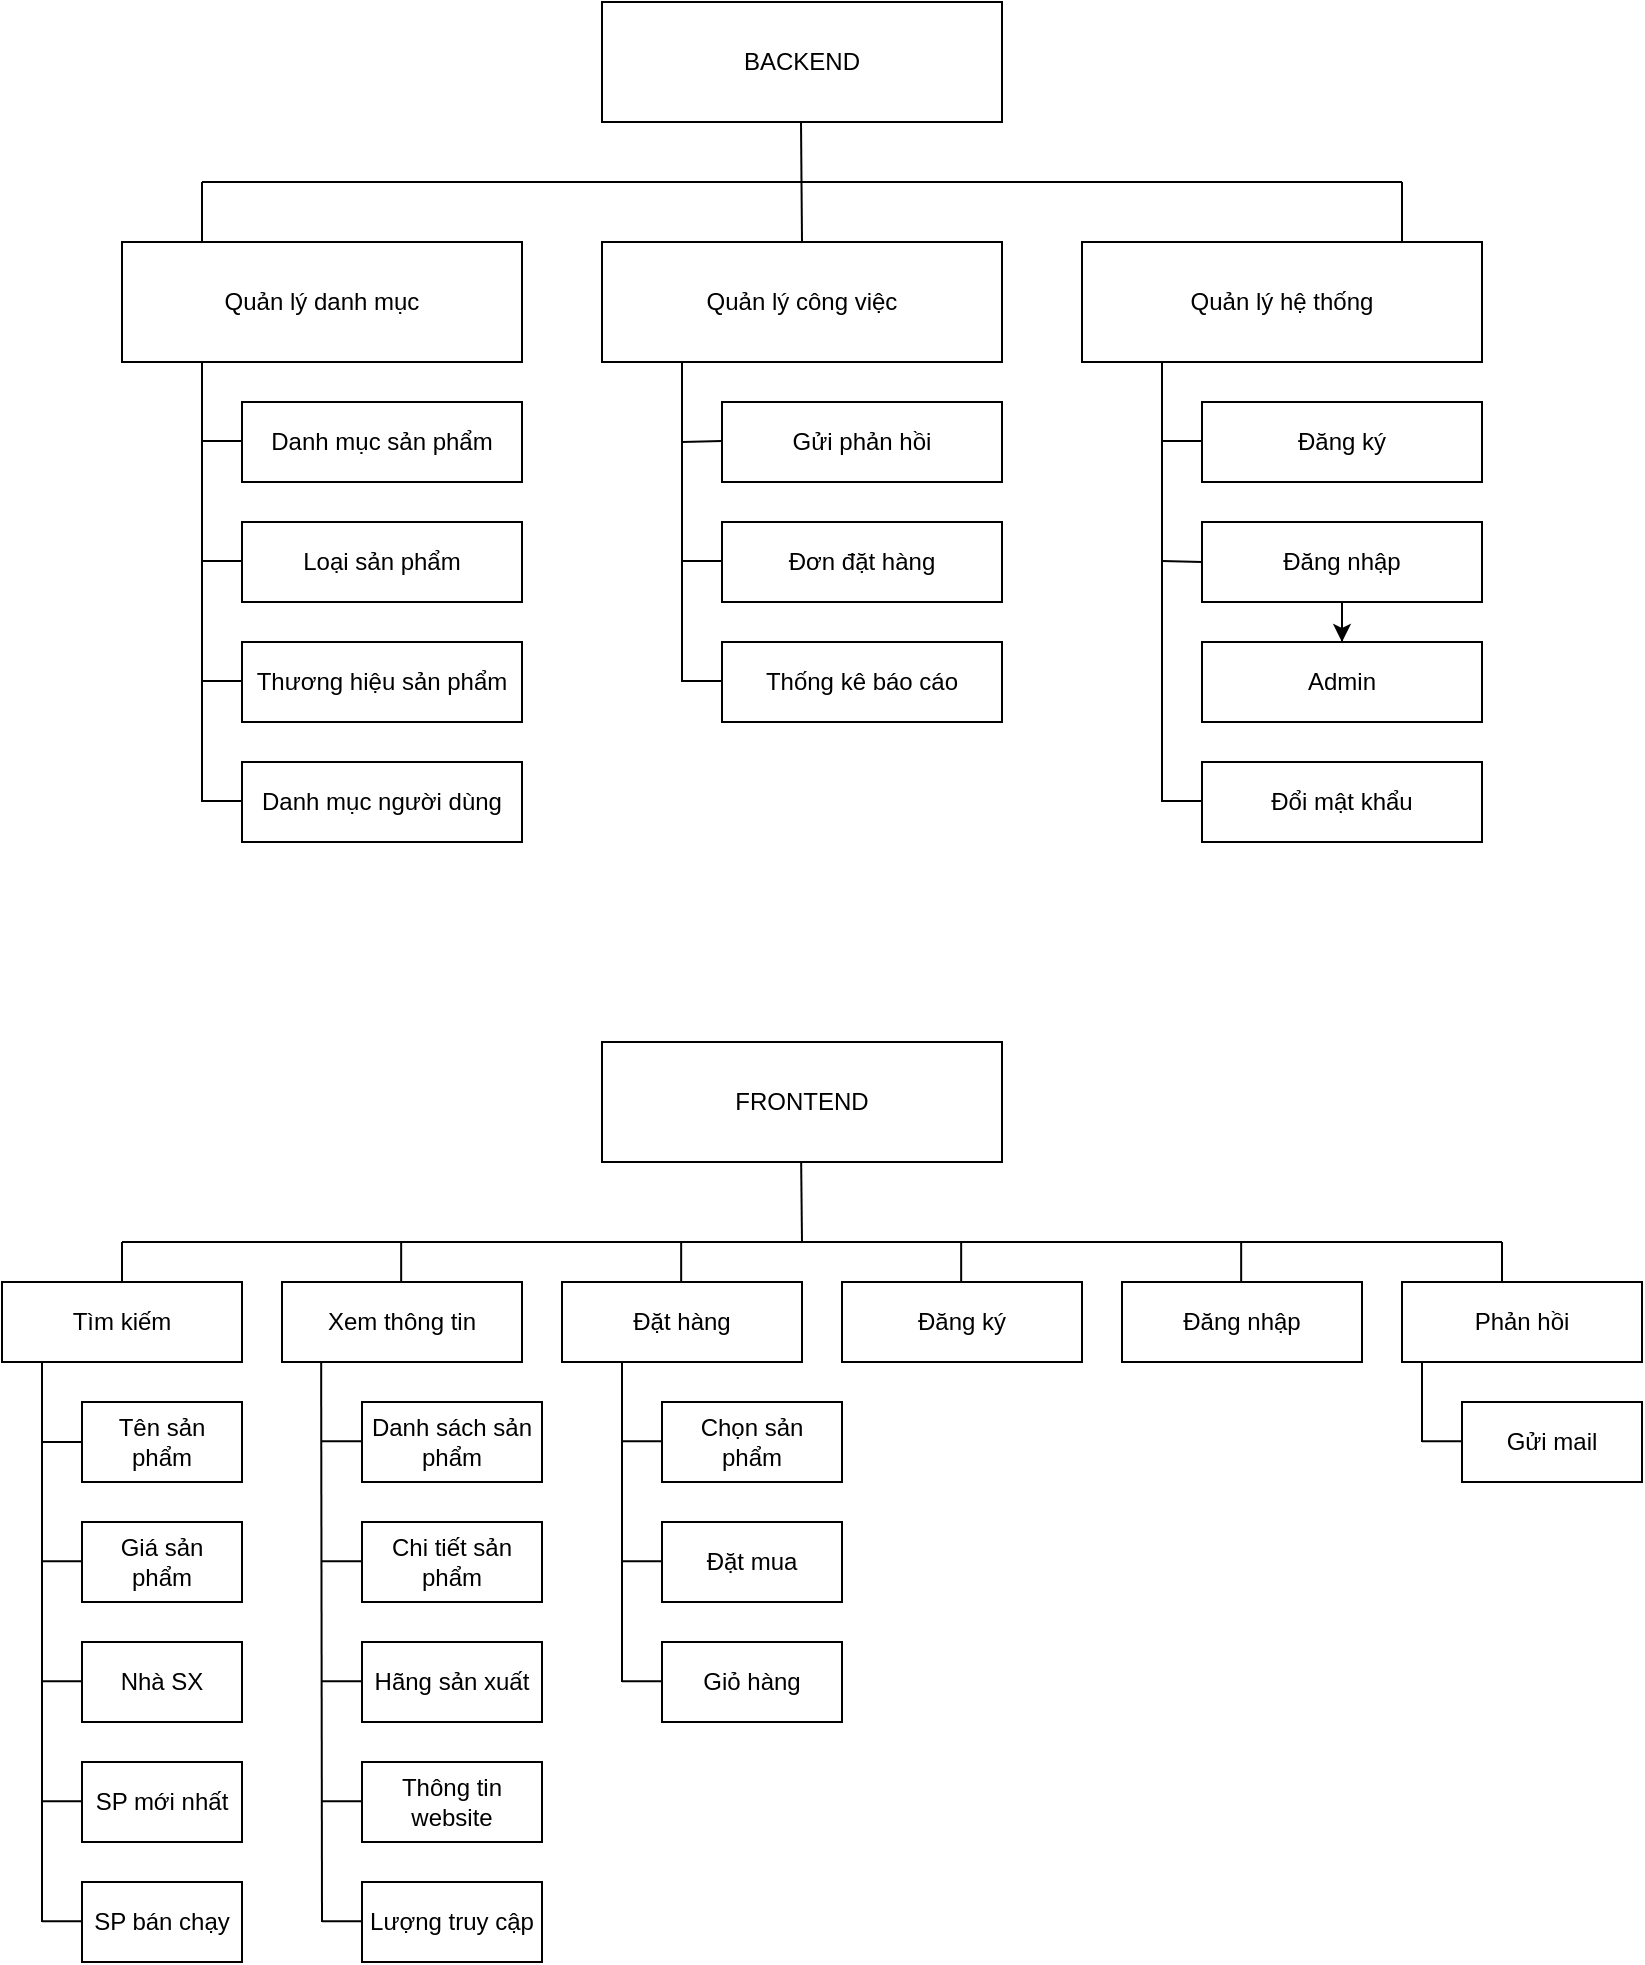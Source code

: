 <mxfile version="14.8.1" type="google"><diagram id="1bvJHTxyW4D6q6LEOgRT" name="Page-1"><mxGraphModel dx="852" dy="390" grid="1" gridSize="10" guides="1" tooltips="1" connect="1" arrows="1" fold="1" page="1" pageScale="1" pageWidth="827" pageHeight="1169" math="0" shadow="0"><root><mxCell id="0"/><mxCell id="1" parent="0"/><mxCell id="pLGtzusFBBydkcts0Z1f-1" value="BACKEND" style="rounded=0;whiteSpace=wrap;html=1;" vertex="1" parent="1"><mxGeometry x="320" y="40" width="200" height="60" as="geometry"/></mxCell><mxCell id="pLGtzusFBBydkcts0Z1f-2" value="" style="endArrow=none;html=1;" edge="1" parent="1"><mxGeometry width="50" height="50" relative="1" as="geometry"><mxPoint x="420" y="160" as="sourcePoint"/><mxPoint x="419.5" y="100" as="targetPoint"/><Array as="points"/></mxGeometry></mxCell><mxCell id="pLGtzusFBBydkcts0Z1f-3" value="" style="endArrow=none;html=1;" edge="1" parent="1"><mxGeometry width="50" height="50" relative="1" as="geometry"><mxPoint x="120" y="130" as="sourcePoint"/><mxPoint x="720" y="130" as="targetPoint"/></mxGeometry></mxCell><mxCell id="pLGtzusFBBydkcts0Z1f-5" value="" style="endArrow=none;html=1;" edge="1" parent="1"><mxGeometry width="50" height="50" relative="1" as="geometry"><mxPoint x="720" y="160" as="sourcePoint"/><mxPoint x="720" y="130" as="targetPoint"/><Array as="points"/></mxGeometry></mxCell><mxCell id="pLGtzusFBBydkcts0Z1f-6" value="Quản lý danh mục" style="rounded=0;whiteSpace=wrap;html=1;" vertex="1" parent="1"><mxGeometry x="80" y="160" width="200" height="60" as="geometry"/></mxCell><mxCell id="pLGtzusFBBydkcts0Z1f-7" value="" style="endArrow=none;html=1;" edge="1" parent="1"><mxGeometry width="50" height="50" relative="1" as="geometry"><mxPoint x="120" y="440" as="sourcePoint"/><mxPoint x="120" y="220" as="targetPoint"/></mxGeometry></mxCell><mxCell id="pLGtzusFBBydkcts0Z1f-10" value="Danh mục sản phẩm" style="rounded=0;whiteSpace=wrap;html=1;" vertex="1" parent="1"><mxGeometry x="140" y="240" width="140" height="40" as="geometry"/></mxCell><mxCell id="pLGtzusFBBydkcts0Z1f-13" value="" style="endArrow=none;html=1;" edge="1" parent="1"><mxGeometry width="50" height="50" relative="1" as="geometry"><mxPoint x="140" y="259.5" as="sourcePoint"/><mxPoint x="120" y="259.5" as="targetPoint"/></mxGeometry></mxCell><mxCell id="pLGtzusFBBydkcts0Z1f-16" value="" style="endArrow=none;html=1;" edge="1" parent="1"><mxGeometry width="50" height="50" relative="1" as="geometry"><mxPoint x="140" y="319.5" as="sourcePoint"/><mxPoint x="120" y="319.5" as="targetPoint"/><Array as="points"/></mxGeometry></mxCell><mxCell id="pLGtzusFBBydkcts0Z1f-17" value="Danh mục người dùng" style="rounded=0;whiteSpace=wrap;html=1;" vertex="1" parent="1"><mxGeometry x="140" y="420" width="140" height="40" as="geometry"/></mxCell><mxCell id="pLGtzusFBBydkcts0Z1f-18" value="Quản lý công việc" style="rounded=0;whiteSpace=wrap;html=1;" vertex="1" parent="1"><mxGeometry x="320" y="160" width="200" height="60" as="geometry"/></mxCell><mxCell id="pLGtzusFBBydkcts0Z1f-19" value="" style="endArrow=none;html=1;" edge="1" parent="1"><mxGeometry width="50" height="50" relative="1" as="geometry"><mxPoint x="360" y="380" as="sourcePoint"/><mxPoint x="360" y="220" as="targetPoint"/></mxGeometry></mxCell><mxCell id="pLGtzusFBBydkcts0Z1f-20" value="" style="endArrow=none;html=1;" edge="1" parent="1"><mxGeometry width="50" height="50" relative="1" as="geometry"><mxPoint x="380" y="259.5" as="sourcePoint"/><mxPoint x="360" y="259.5" as="targetPoint"/><Array as="points"><mxPoint x="360" y="260"/></Array></mxGeometry></mxCell><mxCell id="pLGtzusFBBydkcts0Z1f-21" value="Gửi phản hồi" style="rounded=0;whiteSpace=wrap;html=1;" vertex="1" parent="1"><mxGeometry x="380" y="240" width="140" height="40" as="geometry"/></mxCell><mxCell id="pLGtzusFBBydkcts0Z1f-22" value="Đơn đặt hàng" style="rounded=0;whiteSpace=wrap;html=1;" vertex="1" parent="1"><mxGeometry x="380" y="300" width="140" height="40" as="geometry"/></mxCell><mxCell id="pLGtzusFBBydkcts0Z1f-23" value="" style="endArrow=none;html=1;" edge="1" parent="1"><mxGeometry width="50" height="50" relative="1" as="geometry"><mxPoint x="380" y="379.5" as="sourcePoint"/><mxPoint x="360" y="379.5" as="targetPoint"/></mxGeometry></mxCell><mxCell id="pLGtzusFBBydkcts0Z1f-28" value="Thống kê báo cáo" style="rounded=0;whiteSpace=wrap;html=1;" vertex="1" parent="1"><mxGeometry x="380" y="360" width="140" height="40" as="geometry"/></mxCell><mxCell id="pLGtzusFBBydkcts0Z1f-29" value="" style="endArrow=none;html=1;" edge="1" parent="1"><mxGeometry width="50" height="50" relative="1" as="geometry"><mxPoint x="380" y="319.5" as="sourcePoint"/><mxPoint x="360" y="319.5" as="targetPoint"/></mxGeometry></mxCell><mxCell id="pLGtzusFBBydkcts0Z1f-31" value="Quản lý hệ thống" style="rounded=0;whiteSpace=wrap;html=1;" vertex="1" parent="1"><mxGeometry x="560" y="160" width="200" height="60" as="geometry"/></mxCell><mxCell id="pLGtzusFBBydkcts0Z1f-32" value="" style="endArrow=none;html=1;" edge="1" parent="1"><mxGeometry width="50" height="50" relative="1" as="geometry"><mxPoint x="600" y="440" as="sourcePoint"/><mxPoint x="600" y="220" as="targetPoint"/></mxGeometry></mxCell><mxCell id="pLGtzusFBBydkcts0Z1f-33" value="&lt;span&gt;Đăng ký&lt;/span&gt;" style="rounded=0;whiteSpace=wrap;html=1;" vertex="1" parent="1"><mxGeometry x="620" y="240" width="140" height="40" as="geometry"/></mxCell><mxCell id="pLGtzusFBBydkcts0Z1f-35" value="Đổi mật khẩu" style="rounded=0;whiteSpace=wrap;html=1;" vertex="1" parent="1"><mxGeometry x="620" y="420" width="140" height="40" as="geometry"/></mxCell><mxCell id="pLGtzusFBBydkcts0Z1f-36" value="" style="endArrow=none;html=1;" edge="1" parent="1"><mxGeometry width="50" height="50" relative="1" as="geometry"><mxPoint x="620" y="259.5" as="sourcePoint"/><mxPoint x="600" y="259.5" as="targetPoint"/></mxGeometry></mxCell><mxCell id="pLGtzusFBBydkcts0Z1f-46" style="edgeStyle=orthogonalEdgeStyle;rounded=0;orthogonalLoop=1;jettySize=auto;html=1;entryX=0.5;entryY=0;entryDx=0;entryDy=0;" edge="1" parent="1" source="pLGtzusFBBydkcts0Z1f-41" target="pLGtzusFBBydkcts0Z1f-45"><mxGeometry relative="1" as="geometry"/></mxCell><mxCell id="pLGtzusFBBydkcts0Z1f-41" value="Đăng nhập" style="rounded=0;whiteSpace=wrap;html=1;" vertex="1" parent="1"><mxGeometry x="620" y="300" width="140" height="40" as="geometry"/></mxCell><mxCell id="pLGtzusFBBydkcts0Z1f-43" value="" style="endArrow=none;html=1;" edge="1" parent="1"><mxGeometry width="50" height="50" relative="1" as="geometry"><mxPoint x="600" y="439.5" as="sourcePoint"/><mxPoint x="620" y="439.5" as="targetPoint"/></mxGeometry></mxCell><mxCell id="pLGtzusFBBydkcts0Z1f-45" value="Admin" style="rounded=0;whiteSpace=wrap;html=1;" vertex="1" parent="1"><mxGeometry x="620" y="360" width="140" height="40" as="geometry"/></mxCell><mxCell id="pLGtzusFBBydkcts0Z1f-47" value="" style="endArrow=none;html=1;" edge="1" parent="1"><mxGeometry width="50" height="50" relative="1" as="geometry"><mxPoint x="600" y="319.5" as="sourcePoint"/><mxPoint x="620" y="320" as="targetPoint"/></mxGeometry></mxCell><mxCell id="pLGtzusFBBydkcts0Z1f-48" value="Loại sản phẩm" style="rounded=0;whiteSpace=wrap;html=1;" vertex="1" parent="1"><mxGeometry x="140" y="300" width="140" height="40" as="geometry"/></mxCell><mxCell id="pLGtzusFBBydkcts0Z1f-49" value="Thương hiệu sản phẩm" style="rounded=0;whiteSpace=wrap;html=1;" vertex="1" parent="1"><mxGeometry x="140" y="360" width="140" height="40" as="geometry"/></mxCell><mxCell id="pLGtzusFBBydkcts0Z1f-50" value="" style="endArrow=none;html=1;" edge="1" parent="1"><mxGeometry width="50" height="50" relative="1" as="geometry"><mxPoint x="140" y="379.5" as="sourcePoint"/><mxPoint x="120" y="379.5" as="targetPoint"/><Array as="points"/></mxGeometry></mxCell><mxCell id="pLGtzusFBBydkcts0Z1f-51" value="" style="endArrow=none;html=1;" edge="1" parent="1"><mxGeometry width="50" height="50" relative="1" as="geometry"><mxPoint x="140" y="439.5" as="sourcePoint"/><mxPoint x="120" y="439.5" as="targetPoint"/><Array as="points"/></mxGeometry></mxCell><mxCell id="pLGtzusFBBydkcts0Z1f-52" value="FRONTEND" style="rounded=0;whiteSpace=wrap;html=1;" vertex="1" parent="1"><mxGeometry x="320" y="560" width="200" height="60" as="geometry"/></mxCell><mxCell id="pLGtzusFBBydkcts0Z1f-53" value="" style="endArrow=none;html=1;" edge="1" parent="1"><mxGeometry width="50" height="50" relative="1" as="geometry"><mxPoint x="420" y="660" as="sourcePoint"/><mxPoint x="419.58" y="620" as="targetPoint"/><Array as="points"/></mxGeometry></mxCell><mxCell id="pLGtzusFBBydkcts0Z1f-54" value="" style="endArrow=none;html=1;" edge="1" parent="1"><mxGeometry width="50" height="50" relative="1" as="geometry"><mxPoint x="80" y="660" as="sourcePoint"/><mxPoint x="770" y="660" as="targetPoint"/></mxGeometry></mxCell><mxCell id="pLGtzusFBBydkcts0Z1f-55" value="" style="endArrow=none;html=1;" edge="1" parent="1"><mxGeometry width="50" height="50" relative="1" as="geometry"><mxPoint x="120" y="160" as="sourcePoint"/><mxPoint x="120" y="130" as="targetPoint"/><Array as="points"/></mxGeometry></mxCell><mxCell id="pLGtzusFBBydkcts0Z1f-56" value="" style="endArrow=none;html=1;" edge="1" parent="1"><mxGeometry width="50" height="50" relative="1" as="geometry"><mxPoint x="80" y="680" as="sourcePoint"/><mxPoint x="80" y="660" as="targetPoint"/><Array as="points"/></mxGeometry></mxCell><mxCell id="pLGtzusFBBydkcts0Z1f-57" value="" style="endArrow=none;html=1;" edge="1" parent="1"><mxGeometry width="50" height="50" relative="1" as="geometry"><mxPoint x="770" y="680" as="sourcePoint"/><mxPoint x="770" y="660" as="targetPoint"/><Array as="points"/></mxGeometry></mxCell><mxCell id="pLGtzusFBBydkcts0Z1f-58" value="Tìm kiếm" style="rounded=0;whiteSpace=wrap;html=1;" vertex="1" parent="1"><mxGeometry x="20" y="680" width="120" height="40" as="geometry"/></mxCell><mxCell id="pLGtzusFBBydkcts0Z1f-59" style="edgeStyle=orthogonalEdgeStyle;rounded=0;orthogonalLoop=1;jettySize=auto;html=1;exitX=0.5;exitY=1;exitDx=0;exitDy=0;" edge="1" parent="1" source="pLGtzusFBBydkcts0Z1f-58" target="pLGtzusFBBydkcts0Z1f-58"><mxGeometry relative="1" as="geometry"/></mxCell><mxCell id="pLGtzusFBBydkcts0Z1f-60" value="Xem thông tin" style="rounded=0;whiteSpace=wrap;html=1;" vertex="1" parent="1"><mxGeometry x="160" y="680" width="120" height="40" as="geometry"/></mxCell><mxCell id="pLGtzusFBBydkcts0Z1f-61" value="Đặt hàng" style="rounded=0;whiteSpace=wrap;html=1;" vertex="1" parent="1"><mxGeometry x="300" y="680" width="120" height="40" as="geometry"/></mxCell><mxCell id="pLGtzusFBBydkcts0Z1f-62" value="Đăng ký" style="rounded=0;whiteSpace=wrap;html=1;" vertex="1" parent="1"><mxGeometry x="440" y="680" width="120" height="40" as="geometry"/></mxCell><mxCell id="pLGtzusFBBydkcts0Z1f-63" value="Đăng nhập" style="rounded=0;whiteSpace=wrap;html=1;" vertex="1" parent="1"><mxGeometry x="580" y="680" width="120" height="40" as="geometry"/></mxCell><mxCell id="pLGtzusFBBydkcts0Z1f-64" value="Phản hồi" style="rounded=0;whiteSpace=wrap;html=1;" vertex="1" parent="1"><mxGeometry x="720" y="680" width="120" height="40" as="geometry"/></mxCell><mxCell id="pLGtzusFBBydkcts0Z1f-66" value="" style="endArrow=none;html=1;" edge="1" parent="1"><mxGeometry width="50" height="50" relative="1" as="geometry"><mxPoint x="219.58" y="680" as="sourcePoint"/><mxPoint x="219.58" y="660" as="targetPoint"/><Array as="points"/></mxGeometry></mxCell><mxCell id="pLGtzusFBBydkcts0Z1f-67" value="" style="endArrow=none;html=1;" edge="1" parent="1"><mxGeometry width="50" height="50" relative="1" as="geometry"><mxPoint x="359.58" y="680" as="sourcePoint"/><mxPoint x="359.58" y="660" as="targetPoint"/><Array as="points"/></mxGeometry></mxCell><mxCell id="pLGtzusFBBydkcts0Z1f-68" value="" style="endArrow=none;html=1;" edge="1" parent="1"><mxGeometry width="50" height="50" relative="1" as="geometry"><mxPoint x="499.58" y="680" as="sourcePoint"/><mxPoint x="499.58" y="660" as="targetPoint"/><Array as="points"/></mxGeometry></mxCell><mxCell id="pLGtzusFBBydkcts0Z1f-69" value="" style="endArrow=none;html=1;" edge="1" parent="1"><mxGeometry width="50" height="50" relative="1" as="geometry"><mxPoint x="639.58" y="680" as="sourcePoint"/><mxPoint x="639.58" y="660" as="targetPoint"/><Array as="points"/></mxGeometry></mxCell><mxCell id="pLGtzusFBBydkcts0Z1f-71" value="" style="endArrow=none;html=1;" edge="1" parent="1"><mxGeometry width="50" height="50" relative="1" as="geometry"><mxPoint x="40" y="1000" as="sourcePoint"/><mxPoint x="40.0" y="720" as="targetPoint"/></mxGeometry></mxCell><mxCell id="pLGtzusFBBydkcts0Z1f-72" value="" style="endArrow=none;html=1;" edge="1" parent="1"><mxGeometry width="50" height="50" relative="1" as="geometry"><mxPoint x="180" y="1000" as="sourcePoint"/><mxPoint x="179.58" y="720" as="targetPoint"/></mxGeometry></mxCell><mxCell id="pLGtzusFBBydkcts0Z1f-75" value="" style="endArrow=none;html=1;" edge="1" parent="1"><mxGeometry width="50" height="50" relative="1" as="geometry"><mxPoint x="330" y="880" as="sourcePoint"/><mxPoint x="330.0" y="720" as="targetPoint"/></mxGeometry></mxCell><mxCell id="pLGtzusFBBydkcts0Z1f-76" value="" style="endArrow=none;html=1;" edge="1" parent="1"><mxGeometry width="50" height="50" relative="1" as="geometry"><mxPoint x="730" y="760" as="sourcePoint"/><mxPoint x="730.0" y="720" as="targetPoint"/></mxGeometry></mxCell><mxCell id="pLGtzusFBBydkcts0Z1f-77" value="" style="endArrow=none;html=1;" edge="1" parent="1"><mxGeometry width="50" height="50" relative="1" as="geometry"><mxPoint x="60.0" y="760" as="sourcePoint"/><mxPoint x="40.0" y="760" as="targetPoint"/><Array as="points"/></mxGeometry></mxCell><mxCell id="pLGtzusFBBydkcts0Z1f-78" value="Tên sản&lt;br&gt;phẩm" style="rounded=0;whiteSpace=wrap;html=1;" vertex="1" parent="1"><mxGeometry x="60" y="740" width="80" height="40" as="geometry"/></mxCell><mxCell id="pLGtzusFBBydkcts0Z1f-79" value="Giá sản&lt;br&gt;phẩm" style="rounded=0;whiteSpace=wrap;html=1;" vertex="1" parent="1"><mxGeometry x="60" y="800" width="80" height="40" as="geometry"/></mxCell><mxCell id="pLGtzusFBBydkcts0Z1f-80" value="Nhà SX" style="rounded=0;whiteSpace=wrap;html=1;" vertex="1" parent="1"><mxGeometry x="60" y="860" width="80" height="40" as="geometry"/></mxCell><mxCell id="pLGtzusFBBydkcts0Z1f-81" value="SP mới nhất" style="rounded=0;whiteSpace=wrap;html=1;" vertex="1" parent="1"><mxGeometry x="60" y="920" width="80" height="40" as="geometry"/></mxCell><mxCell id="pLGtzusFBBydkcts0Z1f-82" value="SP bán chạy" style="rounded=0;whiteSpace=wrap;html=1;" vertex="1" parent="1"><mxGeometry x="60" y="980" width="80" height="40" as="geometry"/></mxCell><mxCell id="pLGtzusFBBydkcts0Z1f-83" value="" style="endArrow=none;html=1;" edge="1" parent="1"><mxGeometry width="50" height="50" relative="1" as="geometry"><mxPoint x="60.0" y="819.58" as="sourcePoint"/><mxPoint x="40.0" y="819.58" as="targetPoint"/><Array as="points"/></mxGeometry></mxCell><mxCell id="pLGtzusFBBydkcts0Z1f-84" value="" style="endArrow=none;html=1;" edge="1" parent="1"><mxGeometry width="50" height="50" relative="1" as="geometry"><mxPoint x="60.0" y="879.58" as="sourcePoint"/><mxPoint x="40.0" y="879.58" as="targetPoint"/><Array as="points"/></mxGeometry></mxCell><mxCell id="pLGtzusFBBydkcts0Z1f-85" value="" style="endArrow=none;html=1;" edge="1" parent="1"><mxGeometry width="50" height="50" relative="1" as="geometry"><mxPoint x="60.0" y="999.58" as="sourcePoint"/><mxPoint x="40.0" y="999.58" as="targetPoint"/><Array as="points"/></mxGeometry></mxCell><mxCell id="pLGtzusFBBydkcts0Z1f-86" value="" style="endArrow=none;html=1;" edge="1" parent="1"><mxGeometry width="50" height="50" relative="1" as="geometry"><mxPoint x="60.0" y="939.58" as="sourcePoint"/><mxPoint x="40.0" y="939.58" as="targetPoint"/><Array as="points"/></mxGeometry></mxCell><mxCell id="pLGtzusFBBydkcts0Z1f-87" value="Danh sách sản phẩm" style="rounded=0;whiteSpace=wrap;html=1;" vertex="1" parent="1"><mxGeometry x="200" y="740" width="90" height="40" as="geometry"/></mxCell><mxCell id="pLGtzusFBBydkcts0Z1f-88" value="" style="endArrow=none;html=1;" edge="1" parent="1"><mxGeometry width="50" height="50" relative="1" as="geometry"><mxPoint x="200.0" y="759.58" as="sourcePoint"/><mxPoint x="180.0" y="759.58" as="targetPoint"/><Array as="points"/></mxGeometry></mxCell><mxCell id="pLGtzusFBBydkcts0Z1f-89" value="Hãng sản xuất" style="rounded=0;whiteSpace=wrap;html=1;" vertex="1" parent="1"><mxGeometry x="200" y="860" width="90" height="40" as="geometry"/></mxCell><mxCell id="pLGtzusFBBydkcts0Z1f-90" value="Chi tiết sản phẩm" style="rounded=0;whiteSpace=wrap;html=1;" vertex="1" parent="1"><mxGeometry x="200" y="800" width="90" height="40" as="geometry"/></mxCell><mxCell id="pLGtzusFBBydkcts0Z1f-91" value="Lượng truy cập" style="rounded=0;whiteSpace=wrap;html=1;" vertex="1" parent="1"><mxGeometry x="200" y="980" width="90" height="40" as="geometry"/></mxCell><mxCell id="pLGtzusFBBydkcts0Z1f-92" value="Thông tin website" style="rounded=0;whiteSpace=wrap;html=1;" vertex="1" parent="1"><mxGeometry x="200" y="920" width="90" height="40" as="geometry"/></mxCell><mxCell id="pLGtzusFBBydkcts0Z1f-94" value="" style="endArrow=none;html=1;" edge="1" parent="1"><mxGeometry width="50" height="50" relative="1" as="geometry"><mxPoint x="200" y="939.58" as="sourcePoint"/><mxPoint x="180" y="939.58" as="targetPoint"/><Array as="points"/></mxGeometry></mxCell><mxCell id="pLGtzusFBBydkcts0Z1f-95" value="" style="endArrow=none;html=1;" edge="1" parent="1"><mxGeometry width="50" height="50" relative="1" as="geometry"><mxPoint x="200" y="819.58" as="sourcePoint"/><mxPoint x="180" y="819.58" as="targetPoint"/><Array as="points"/></mxGeometry></mxCell><mxCell id="pLGtzusFBBydkcts0Z1f-96" value="" style="endArrow=none;html=1;" edge="1" parent="1"><mxGeometry width="50" height="50" relative="1" as="geometry"><mxPoint x="200" y="999.58" as="sourcePoint"/><mxPoint x="180" y="999.58" as="targetPoint"/><Array as="points"/></mxGeometry></mxCell><mxCell id="pLGtzusFBBydkcts0Z1f-97" value="" style="endArrow=none;html=1;" edge="1" parent="1"><mxGeometry width="50" height="50" relative="1" as="geometry"><mxPoint x="200" y="879.58" as="sourcePoint"/><mxPoint x="180" y="879.58" as="targetPoint"/><Array as="points"/></mxGeometry></mxCell><mxCell id="pLGtzusFBBydkcts0Z1f-98" value="Giỏ hàng" style="rounded=0;whiteSpace=wrap;html=1;" vertex="1" parent="1"><mxGeometry x="350" y="860" width="90" height="40" as="geometry"/></mxCell><mxCell id="pLGtzusFBBydkcts0Z1f-99" value="Đặt mua" style="rounded=0;whiteSpace=wrap;html=1;" vertex="1" parent="1"><mxGeometry x="350" y="800" width="90" height="40" as="geometry"/></mxCell><mxCell id="pLGtzusFBBydkcts0Z1f-100" value="Chọn sản&lt;br&gt;phẩm" style="rounded=0;whiteSpace=wrap;html=1;" vertex="1" parent="1"><mxGeometry x="350" y="740" width="90" height="40" as="geometry"/></mxCell><mxCell id="pLGtzusFBBydkcts0Z1f-104" value="" style="endArrow=none;html=1;" edge="1" parent="1"><mxGeometry width="50" height="50" relative="1" as="geometry"><mxPoint x="350" y="759.58" as="sourcePoint"/><mxPoint x="330" y="759.58" as="targetPoint"/><Array as="points"/></mxGeometry></mxCell><mxCell id="pLGtzusFBBydkcts0Z1f-105" value="" style="endArrow=none;html=1;" edge="1" parent="1"><mxGeometry width="50" height="50" relative="1" as="geometry"><mxPoint x="350" y="819.58" as="sourcePoint"/><mxPoint x="330" y="819.58" as="targetPoint"/><Array as="points"/></mxGeometry></mxCell><mxCell id="pLGtzusFBBydkcts0Z1f-106" value="" style="endArrow=none;html=1;" edge="1" parent="1"><mxGeometry width="50" height="50" relative="1" as="geometry"><mxPoint x="350" y="879.58" as="sourcePoint"/><mxPoint x="330" y="879.58" as="targetPoint"/><Array as="points"/></mxGeometry></mxCell><mxCell id="pLGtzusFBBydkcts0Z1f-107" value="Gửi mail" style="rounded=0;whiteSpace=wrap;html=1;" vertex="1" parent="1"><mxGeometry x="750" y="740" width="90" height="40" as="geometry"/></mxCell><mxCell id="pLGtzusFBBydkcts0Z1f-109" value="" style="endArrow=none;html=1;" edge="1" parent="1"><mxGeometry width="50" height="50" relative="1" as="geometry"><mxPoint x="750" y="759.58" as="sourcePoint"/><mxPoint x="730" y="759.58" as="targetPoint"/><Array as="points"/></mxGeometry></mxCell></root></mxGraphModel></diagram></mxfile>